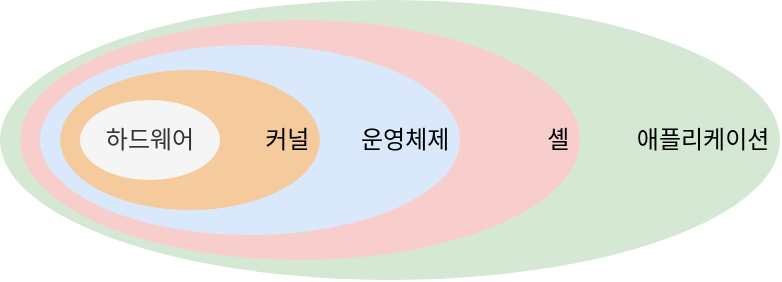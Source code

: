 <mxfile version="26.1.1">
  <diagram name="Page-1" id="hMzjdBJM2Dz4sdbx1U00">
    <mxGraphModel dx="1114" dy="878" grid="1" gridSize="10" guides="1" tooltips="1" connect="1" arrows="1" fold="1" page="1" pageScale="1" pageWidth="827" pageHeight="1169" math="0" shadow="0">
      <root>
        <mxCell id="0" />
        <mxCell id="1" parent="0" />
        <mxCell id="7Z0H20UjNOor_g_QgdTO-5" value="애플리케이션&amp;nbsp;" style="ellipse;whiteSpace=wrap;html=1;align=right;fillColor=#d5e8d4;strokeColor=none;" vertex="1" parent="1">
          <mxGeometry x="70" y="90" width="390" height="140" as="geometry" />
        </mxCell>
        <mxCell id="7Z0H20UjNOor_g_QgdTO-4" value="셸&amp;nbsp;" style="ellipse;whiteSpace=wrap;html=1;align=right;fillColor=#f8cecc;strokeColor=none;" vertex="1" parent="1">
          <mxGeometry x="80" y="100" width="280" height="120" as="geometry" />
        </mxCell>
        <mxCell id="7Z0H20UjNOor_g_QgdTO-3" value="운영체제&amp;nbsp;" style="ellipse;whiteSpace=wrap;html=1;align=right;fillColor=#dae8fc;strokeColor=none;" vertex="1" parent="1">
          <mxGeometry x="90" y="112.5" width="210" height="95" as="geometry" />
        </mxCell>
        <mxCell id="7Z0H20UjNOor_g_QgdTO-2" value="커널&amp;nbsp;" style="ellipse;whiteSpace=wrap;html=1;align=right;fillColor=#F5CB9E;strokeColor=none;" vertex="1" parent="1">
          <mxGeometry x="100" y="125" width="130" height="70" as="geometry" />
        </mxCell>
        <mxCell id="7Z0H20UjNOor_g_QgdTO-1" value="하드웨어" style="ellipse;whiteSpace=wrap;html=1;fillColor=#f5f5f5;fontColor=#333333;strokeColor=none;" vertex="1" parent="1">
          <mxGeometry x="110" y="140" width="70" height="40" as="geometry" />
        </mxCell>
      </root>
    </mxGraphModel>
  </diagram>
</mxfile>

